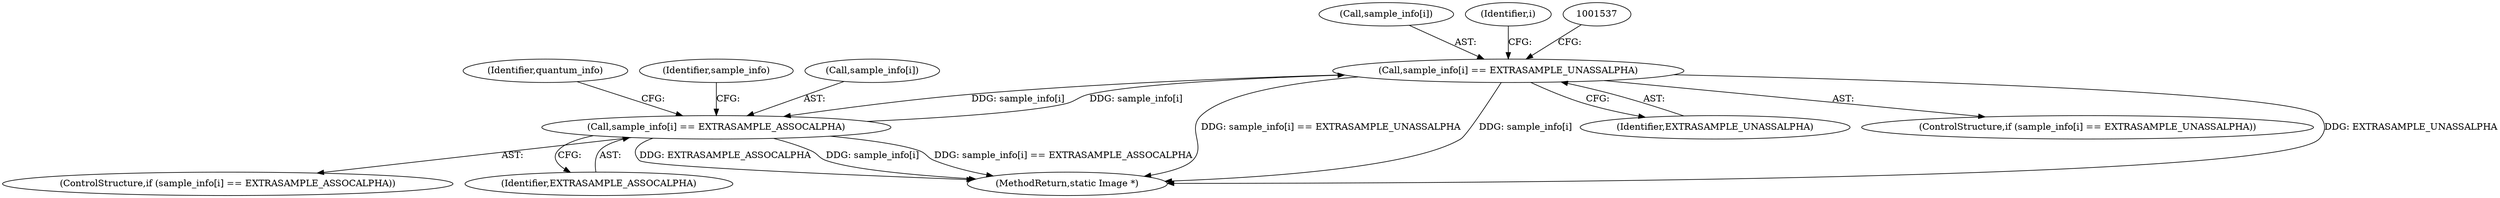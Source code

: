 digraph "0_ImageMagick_c073a7712d82476b5fbee74856c46b88af9c3175@array" {
"1001531" [label="(Call,sample_info[i] == EXTRASAMPLE_UNASSALPHA)"];
"1001514" [label="(Call,sample_info[i] == EXTRASAMPLE_ASSOCALPHA)"];
"1001531" [label="(Call,sample_info[i] == EXTRASAMPLE_UNASSALPHA)"];
"1003407" [label="(MethodReturn,static Image *)"];
"1001532" [label="(Call,sample_info[i])"];
"1001514" [label="(Call,sample_info[i] == EXTRASAMPLE_ASSOCALPHA)"];
"1001513" [label="(ControlStructure,if (sample_info[i] == EXTRASAMPLE_ASSOCALPHA))"];
"1001521" [label="(Identifier,quantum_info)"];
"1001531" [label="(Call,sample_info[i] == EXTRASAMPLE_UNASSALPHA)"];
"1001535" [label="(Identifier,EXTRASAMPLE_UNASSALPHA)"];
"1001533" [label="(Identifier,sample_info)"];
"1001506" [label="(Identifier,i)"];
"1001515" [label="(Call,sample_info[i])"];
"1001530" [label="(ControlStructure,if (sample_info[i] == EXTRASAMPLE_UNASSALPHA))"];
"1001518" [label="(Identifier,EXTRASAMPLE_ASSOCALPHA)"];
"1001531" -> "1001530"  [label="AST: "];
"1001531" -> "1001535"  [label="CFG: "];
"1001532" -> "1001531"  [label="AST: "];
"1001535" -> "1001531"  [label="AST: "];
"1001537" -> "1001531"  [label="CFG: "];
"1001506" -> "1001531"  [label="CFG: "];
"1001531" -> "1003407"  [label="DDG: EXTRASAMPLE_UNASSALPHA"];
"1001531" -> "1003407"  [label="DDG: sample_info[i] == EXTRASAMPLE_UNASSALPHA"];
"1001531" -> "1003407"  [label="DDG: sample_info[i]"];
"1001531" -> "1001514"  [label="DDG: sample_info[i]"];
"1001514" -> "1001531"  [label="DDG: sample_info[i]"];
"1001514" -> "1001513"  [label="AST: "];
"1001514" -> "1001518"  [label="CFG: "];
"1001515" -> "1001514"  [label="AST: "];
"1001518" -> "1001514"  [label="AST: "];
"1001521" -> "1001514"  [label="CFG: "];
"1001533" -> "1001514"  [label="CFG: "];
"1001514" -> "1003407"  [label="DDG: EXTRASAMPLE_ASSOCALPHA"];
"1001514" -> "1003407"  [label="DDG: sample_info[i]"];
"1001514" -> "1003407"  [label="DDG: sample_info[i] == EXTRASAMPLE_ASSOCALPHA"];
}
